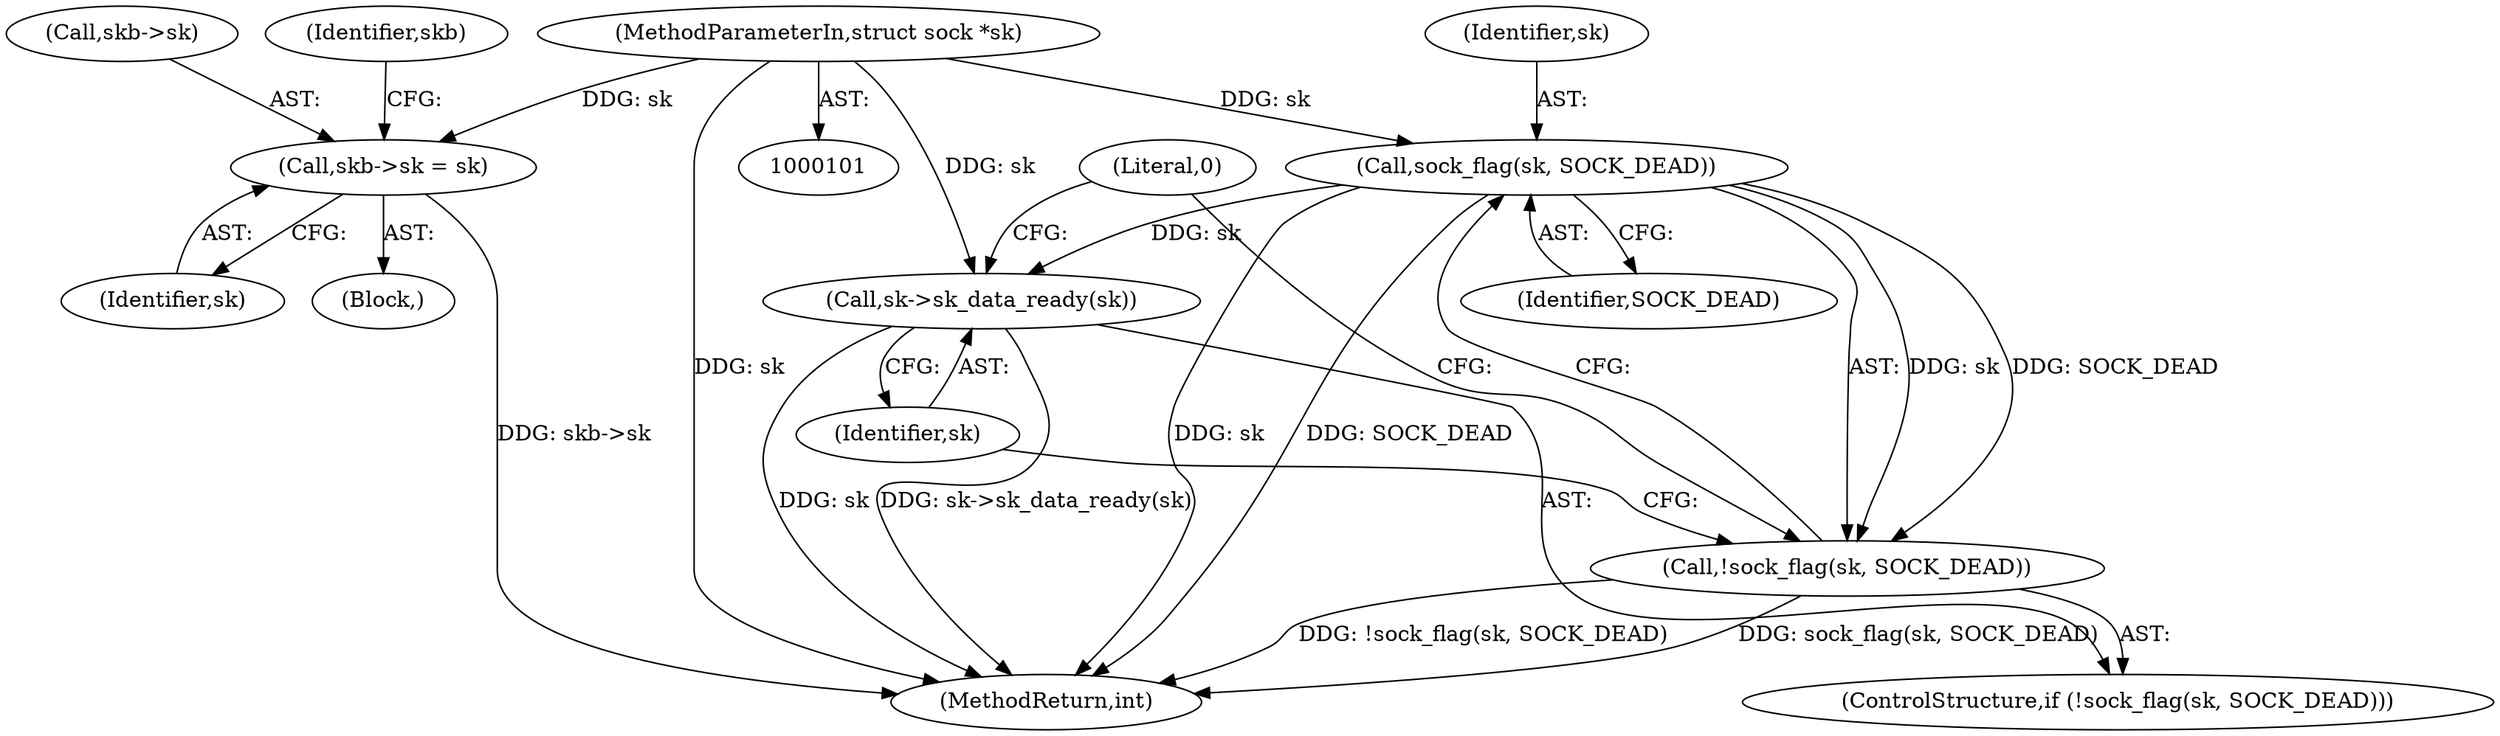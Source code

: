 digraph "0_linux_8605330aac5a5785630aec8f64378a54891937cc@pointer" {
"1000102" [label="(MethodParameterIn,struct sock *sk)"];
"1000126" [label="(Call,skb->sk = sk)"];
"1000156" [label="(Call,sock_flag(sk, SOCK_DEAD))"];
"1000155" [label="(Call,!sock_flag(sk, SOCK_DEAD))"];
"1000159" [label="(Call,sk->sk_data_ready(sk))"];
"1000127" [label="(Call,skb->sk)"];
"1000133" [label="(Identifier,skb)"];
"1000157" [label="(Identifier,sk)"];
"1000154" [label="(ControlStructure,if (!sock_flag(sk, SOCK_DEAD)))"];
"1000162" [label="(Literal,0)"];
"1000104" [label="(Block,)"];
"1000159" [label="(Call,sk->sk_data_ready(sk))"];
"1000130" [label="(Identifier,sk)"];
"1000126" [label="(Call,skb->sk = sk)"];
"1000102" [label="(MethodParameterIn,struct sock *sk)"];
"1000156" [label="(Call,sock_flag(sk, SOCK_DEAD))"];
"1000160" [label="(Identifier,sk)"];
"1000158" [label="(Identifier,SOCK_DEAD)"];
"1000163" [label="(MethodReturn,int)"];
"1000155" [label="(Call,!sock_flag(sk, SOCK_DEAD))"];
"1000102" -> "1000101"  [label="AST: "];
"1000102" -> "1000163"  [label="DDG: sk"];
"1000102" -> "1000126"  [label="DDG: sk"];
"1000102" -> "1000156"  [label="DDG: sk"];
"1000102" -> "1000159"  [label="DDG: sk"];
"1000126" -> "1000104"  [label="AST: "];
"1000126" -> "1000130"  [label="CFG: "];
"1000127" -> "1000126"  [label="AST: "];
"1000130" -> "1000126"  [label="AST: "];
"1000133" -> "1000126"  [label="CFG: "];
"1000126" -> "1000163"  [label="DDG: skb->sk"];
"1000156" -> "1000155"  [label="AST: "];
"1000156" -> "1000158"  [label="CFG: "];
"1000157" -> "1000156"  [label="AST: "];
"1000158" -> "1000156"  [label="AST: "];
"1000155" -> "1000156"  [label="CFG: "];
"1000156" -> "1000163"  [label="DDG: sk"];
"1000156" -> "1000163"  [label="DDG: SOCK_DEAD"];
"1000156" -> "1000155"  [label="DDG: sk"];
"1000156" -> "1000155"  [label="DDG: SOCK_DEAD"];
"1000156" -> "1000159"  [label="DDG: sk"];
"1000155" -> "1000154"  [label="AST: "];
"1000160" -> "1000155"  [label="CFG: "];
"1000162" -> "1000155"  [label="CFG: "];
"1000155" -> "1000163"  [label="DDG: sock_flag(sk, SOCK_DEAD)"];
"1000155" -> "1000163"  [label="DDG: !sock_flag(sk, SOCK_DEAD)"];
"1000159" -> "1000154"  [label="AST: "];
"1000159" -> "1000160"  [label="CFG: "];
"1000160" -> "1000159"  [label="AST: "];
"1000162" -> "1000159"  [label="CFG: "];
"1000159" -> "1000163"  [label="DDG: sk->sk_data_ready(sk)"];
"1000159" -> "1000163"  [label="DDG: sk"];
}
